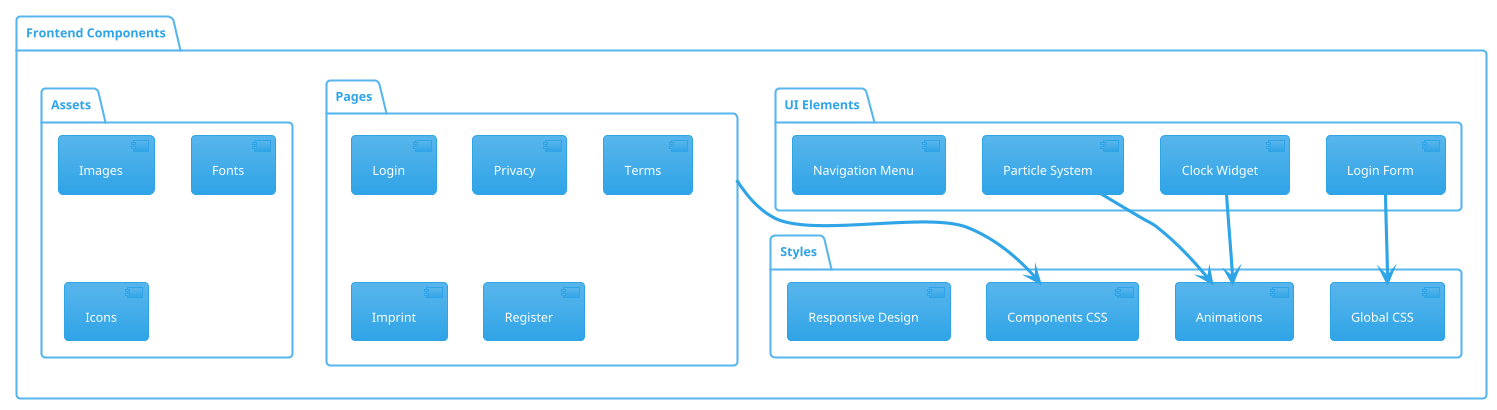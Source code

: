 @startuml Frontend
!theme cerulean

package "Frontend Components" {
    package "UI Elements" {
        [Login Form]
        [Clock Widget]
        [Particle System]
        [Navigation Menu]
    }

    package "Styles" {
        [Global CSS]
        [Components CSS]
        [Animations]
        [Responsive Design]
    }

    package "Pages" {
        [Login]
        [Privacy]
        [Terms]
        [Imprint]
        [Register]
    }

    package "Assets" {
        [Images]
        [Fonts]
        [Icons]
    }
}

[Login Form] --> [Global CSS]
[Clock Widget] --> [Animations]
[Particle System] --> [Animations]
[Pages] --> [Components CSS]

@enduml
